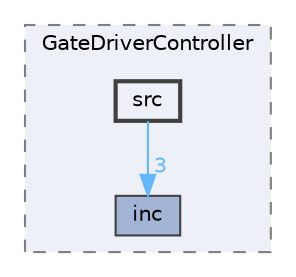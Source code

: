 digraph "EGEMOBİL/EEM_TASK/MotorDriveFeature/GateDriverController/src"
{
 // LATEX_PDF_SIZE
  bgcolor="transparent";
  edge [fontname=Helvetica,fontsize=10,labelfontname=Helvetica,labelfontsize=10];
  node [fontname=Helvetica,fontsize=10,shape=box,height=0.2,width=0.4];
  compound=true
  subgraph clusterdir_21778b4a7cb1351905892a2c63a28d96 {
    graph [ bgcolor="#edf0f7", pencolor="grey50", label="GateDriverController", fontname=Helvetica,fontsize=10 style="filled,dashed", URL="dir_21778b4a7cb1351905892a2c63a28d96.html",tooltip=""]
  dir_35c17fade04af82b40c589b9114dd1c3 [label="inc", fillcolor="#a2b4d6", color="grey25", style="filled", URL="dir_35c17fade04af82b40c589b9114dd1c3.html",tooltip=""];
  dir_92c75651e117f53b7200b43b19b012cc [label="src", fillcolor="#edf0f7", color="grey25", style="filled,bold", URL="dir_92c75651e117f53b7200b43b19b012cc.html",tooltip=""];
  }
  dir_92c75651e117f53b7200b43b19b012cc->dir_35c17fade04af82b40c589b9114dd1c3 [headlabel="3", labeldistance=1.5 headhref="dir_000006_000004.html" href="dir_000006_000004.html" color="steelblue1" fontcolor="steelblue1"];
}
